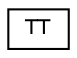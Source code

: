digraph "Graphical Class Hierarchy"
{
  edge [fontname="Helvetica",fontsize="10",labelfontname="Helvetica",labelfontsize="10"];
  node [fontname="Helvetica",fontsize="10",shape=record];
  rankdir="LR";
  Node0 [label="TT",height=0.2,width=0.4,color="black", fillcolor="white", style="filled",URL="$struct_t_t.html"];
}
